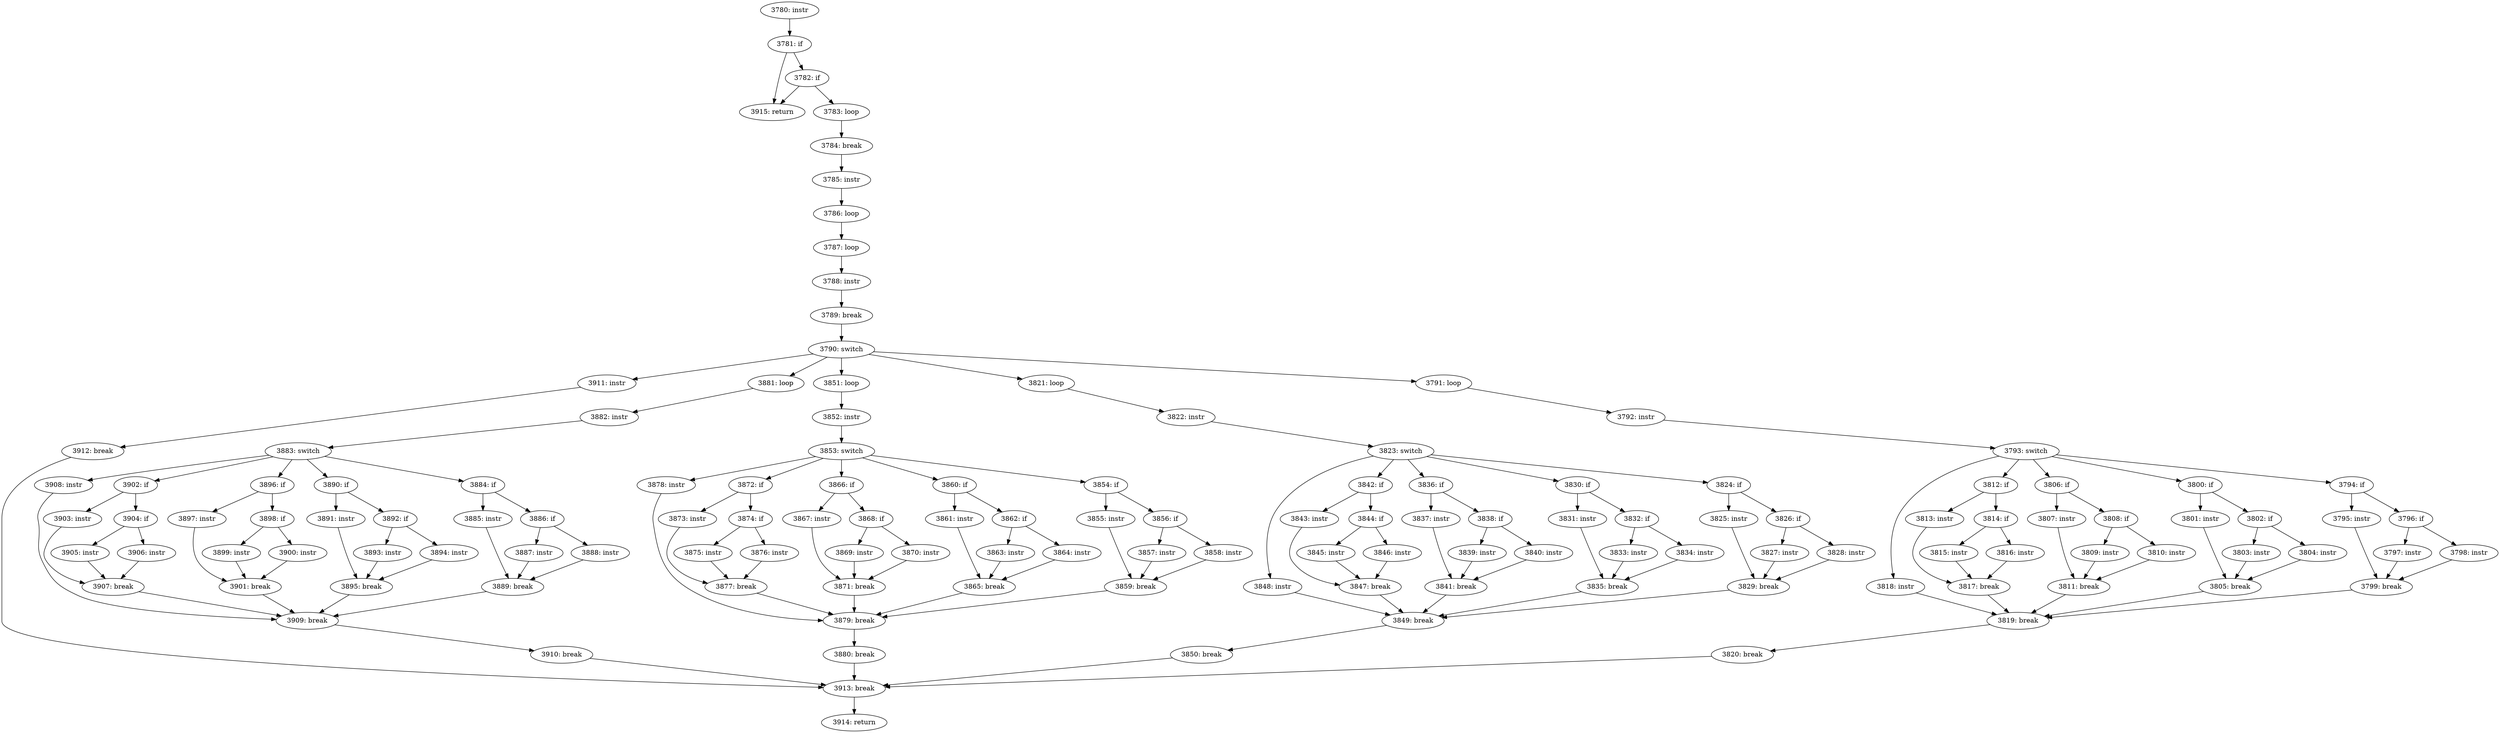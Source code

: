 digraph CFG_tcp_try_undo_dsack {
3780 [label="3780: instr"]
	3780 -> 3781
3781 [label="3781: if"]
	3781 -> 3782
	3781 -> 3915
3782 [label="3782: if"]
	3782 -> 3783
	3782 -> 3915
3783 [label="3783: loop"]
	3783 -> 3784
3784 [label="3784: break"]
	3784 -> 3785
3785 [label="3785: instr"]
	3785 -> 3786
3786 [label="3786: loop"]
	3786 -> 3787
3787 [label="3787: loop"]
	3787 -> 3788
3788 [label="3788: instr"]
	3788 -> 3789
3789 [label="3789: break"]
	3789 -> 3790
3790 [label="3790: switch"]
	3790 -> 3911
	3790 -> 3881
	3790 -> 3851
	3790 -> 3821
	3790 -> 3791
3791 [label="3791: loop"]
	3791 -> 3792
3792 [label="3792: instr"]
	3792 -> 3793
3793 [label="3793: switch"]
	3793 -> 3818
	3793 -> 3812
	3793 -> 3806
	3793 -> 3800
	3793 -> 3794
3794 [label="3794: if"]
	3794 -> 3795
	3794 -> 3796
3795 [label="3795: instr"]
	3795 -> 3799
3796 [label="3796: if"]
	3796 -> 3797
	3796 -> 3798
3797 [label="3797: instr"]
	3797 -> 3799
3798 [label="3798: instr"]
	3798 -> 3799
3799 [label="3799: break"]
	3799 -> 3819
3800 [label="3800: if"]
	3800 -> 3801
	3800 -> 3802
3801 [label="3801: instr"]
	3801 -> 3805
3802 [label="3802: if"]
	3802 -> 3803
	3802 -> 3804
3803 [label="3803: instr"]
	3803 -> 3805
3804 [label="3804: instr"]
	3804 -> 3805
3805 [label="3805: break"]
	3805 -> 3819
3806 [label="3806: if"]
	3806 -> 3807
	3806 -> 3808
3807 [label="3807: instr"]
	3807 -> 3811
3808 [label="3808: if"]
	3808 -> 3809
	3808 -> 3810
3809 [label="3809: instr"]
	3809 -> 3811
3810 [label="3810: instr"]
	3810 -> 3811
3811 [label="3811: break"]
	3811 -> 3819
3812 [label="3812: if"]
	3812 -> 3813
	3812 -> 3814
3813 [label="3813: instr"]
	3813 -> 3817
3814 [label="3814: if"]
	3814 -> 3815
	3814 -> 3816
3815 [label="3815: instr"]
	3815 -> 3817
3816 [label="3816: instr"]
	3816 -> 3817
3817 [label="3817: break"]
	3817 -> 3819
3818 [label="3818: instr"]
	3818 -> 3819
3819 [label="3819: break"]
	3819 -> 3820
3820 [label="3820: break"]
	3820 -> 3913
3821 [label="3821: loop"]
	3821 -> 3822
3822 [label="3822: instr"]
	3822 -> 3823
3823 [label="3823: switch"]
	3823 -> 3848
	3823 -> 3842
	3823 -> 3836
	3823 -> 3830
	3823 -> 3824
3824 [label="3824: if"]
	3824 -> 3825
	3824 -> 3826
3825 [label="3825: instr"]
	3825 -> 3829
3826 [label="3826: if"]
	3826 -> 3827
	3826 -> 3828
3827 [label="3827: instr"]
	3827 -> 3829
3828 [label="3828: instr"]
	3828 -> 3829
3829 [label="3829: break"]
	3829 -> 3849
3830 [label="3830: if"]
	3830 -> 3831
	3830 -> 3832
3831 [label="3831: instr"]
	3831 -> 3835
3832 [label="3832: if"]
	3832 -> 3833
	3832 -> 3834
3833 [label="3833: instr"]
	3833 -> 3835
3834 [label="3834: instr"]
	3834 -> 3835
3835 [label="3835: break"]
	3835 -> 3849
3836 [label="3836: if"]
	3836 -> 3837
	3836 -> 3838
3837 [label="3837: instr"]
	3837 -> 3841
3838 [label="3838: if"]
	3838 -> 3839
	3838 -> 3840
3839 [label="3839: instr"]
	3839 -> 3841
3840 [label="3840: instr"]
	3840 -> 3841
3841 [label="3841: break"]
	3841 -> 3849
3842 [label="3842: if"]
	3842 -> 3843
	3842 -> 3844
3843 [label="3843: instr"]
	3843 -> 3847
3844 [label="3844: if"]
	3844 -> 3845
	3844 -> 3846
3845 [label="3845: instr"]
	3845 -> 3847
3846 [label="3846: instr"]
	3846 -> 3847
3847 [label="3847: break"]
	3847 -> 3849
3848 [label="3848: instr"]
	3848 -> 3849
3849 [label="3849: break"]
	3849 -> 3850
3850 [label="3850: break"]
	3850 -> 3913
3851 [label="3851: loop"]
	3851 -> 3852
3852 [label="3852: instr"]
	3852 -> 3853
3853 [label="3853: switch"]
	3853 -> 3878
	3853 -> 3872
	3853 -> 3866
	3853 -> 3860
	3853 -> 3854
3854 [label="3854: if"]
	3854 -> 3855
	3854 -> 3856
3855 [label="3855: instr"]
	3855 -> 3859
3856 [label="3856: if"]
	3856 -> 3857
	3856 -> 3858
3857 [label="3857: instr"]
	3857 -> 3859
3858 [label="3858: instr"]
	3858 -> 3859
3859 [label="3859: break"]
	3859 -> 3879
3860 [label="3860: if"]
	3860 -> 3861
	3860 -> 3862
3861 [label="3861: instr"]
	3861 -> 3865
3862 [label="3862: if"]
	3862 -> 3863
	3862 -> 3864
3863 [label="3863: instr"]
	3863 -> 3865
3864 [label="3864: instr"]
	3864 -> 3865
3865 [label="3865: break"]
	3865 -> 3879
3866 [label="3866: if"]
	3866 -> 3867
	3866 -> 3868
3867 [label="3867: instr"]
	3867 -> 3871
3868 [label="3868: if"]
	3868 -> 3869
	3868 -> 3870
3869 [label="3869: instr"]
	3869 -> 3871
3870 [label="3870: instr"]
	3870 -> 3871
3871 [label="3871: break"]
	3871 -> 3879
3872 [label="3872: if"]
	3872 -> 3873
	3872 -> 3874
3873 [label="3873: instr"]
	3873 -> 3877
3874 [label="3874: if"]
	3874 -> 3875
	3874 -> 3876
3875 [label="3875: instr"]
	3875 -> 3877
3876 [label="3876: instr"]
	3876 -> 3877
3877 [label="3877: break"]
	3877 -> 3879
3878 [label="3878: instr"]
	3878 -> 3879
3879 [label="3879: break"]
	3879 -> 3880
3880 [label="3880: break"]
	3880 -> 3913
3881 [label="3881: loop"]
	3881 -> 3882
3882 [label="3882: instr"]
	3882 -> 3883
3883 [label="3883: switch"]
	3883 -> 3908
	3883 -> 3902
	3883 -> 3896
	3883 -> 3890
	3883 -> 3884
3884 [label="3884: if"]
	3884 -> 3885
	3884 -> 3886
3885 [label="3885: instr"]
	3885 -> 3889
3886 [label="3886: if"]
	3886 -> 3887
	3886 -> 3888
3887 [label="3887: instr"]
	3887 -> 3889
3888 [label="3888: instr"]
	3888 -> 3889
3889 [label="3889: break"]
	3889 -> 3909
3890 [label="3890: if"]
	3890 -> 3891
	3890 -> 3892
3891 [label="3891: instr"]
	3891 -> 3895
3892 [label="3892: if"]
	3892 -> 3893
	3892 -> 3894
3893 [label="3893: instr"]
	3893 -> 3895
3894 [label="3894: instr"]
	3894 -> 3895
3895 [label="3895: break"]
	3895 -> 3909
3896 [label="3896: if"]
	3896 -> 3897
	3896 -> 3898
3897 [label="3897: instr"]
	3897 -> 3901
3898 [label="3898: if"]
	3898 -> 3899
	3898 -> 3900
3899 [label="3899: instr"]
	3899 -> 3901
3900 [label="3900: instr"]
	3900 -> 3901
3901 [label="3901: break"]
	3901 -> 3909
3902 [label="3902: if"]
	3902 -> 3903
	3902 -> 3904
3903 [label="3903: instr"]
	3903 -> 3907
3904 [label="3904: if"]
	3904 -> 3905
	3904 -> 3906
3905 [label="3905: instr"]
	3905 -> 3907
3906 [label="3906: instr"]
	3906 -> 3907
3907 [label="3907: break"]
	3907 -> 3909
3908 [label="3908: instr"]
	3908 -> 3909
3909 [label="3909: break"]
	3909 -> 3910
3910 [label="3910: break"]
	3910 -> 3913
3911 [label="3911: instr"]
	3911 -> 3912
3912 [label="3912: break"]
	3912 -> 3913
3913 [label="3913: break"]
	3913 -> 3914
3914 [label="3914: return"]
	
3915 [label="3915: return"]
	
}
